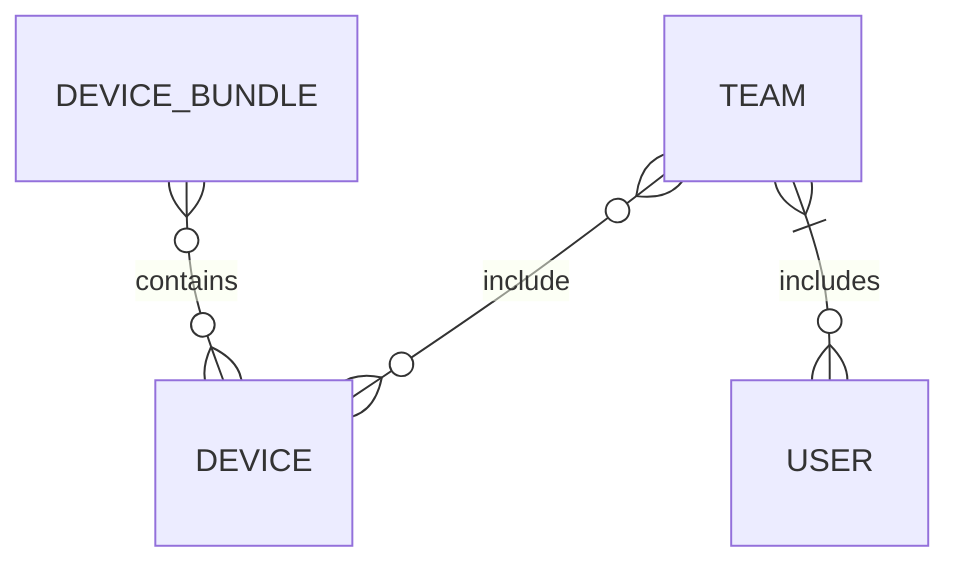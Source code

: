 erDiagram
          DEVICE_BUNDLE }o--o{ DEVICE : contains
          TEAM }o--o{ DEVICE : include
          TEAM }|--o{ USER : includes